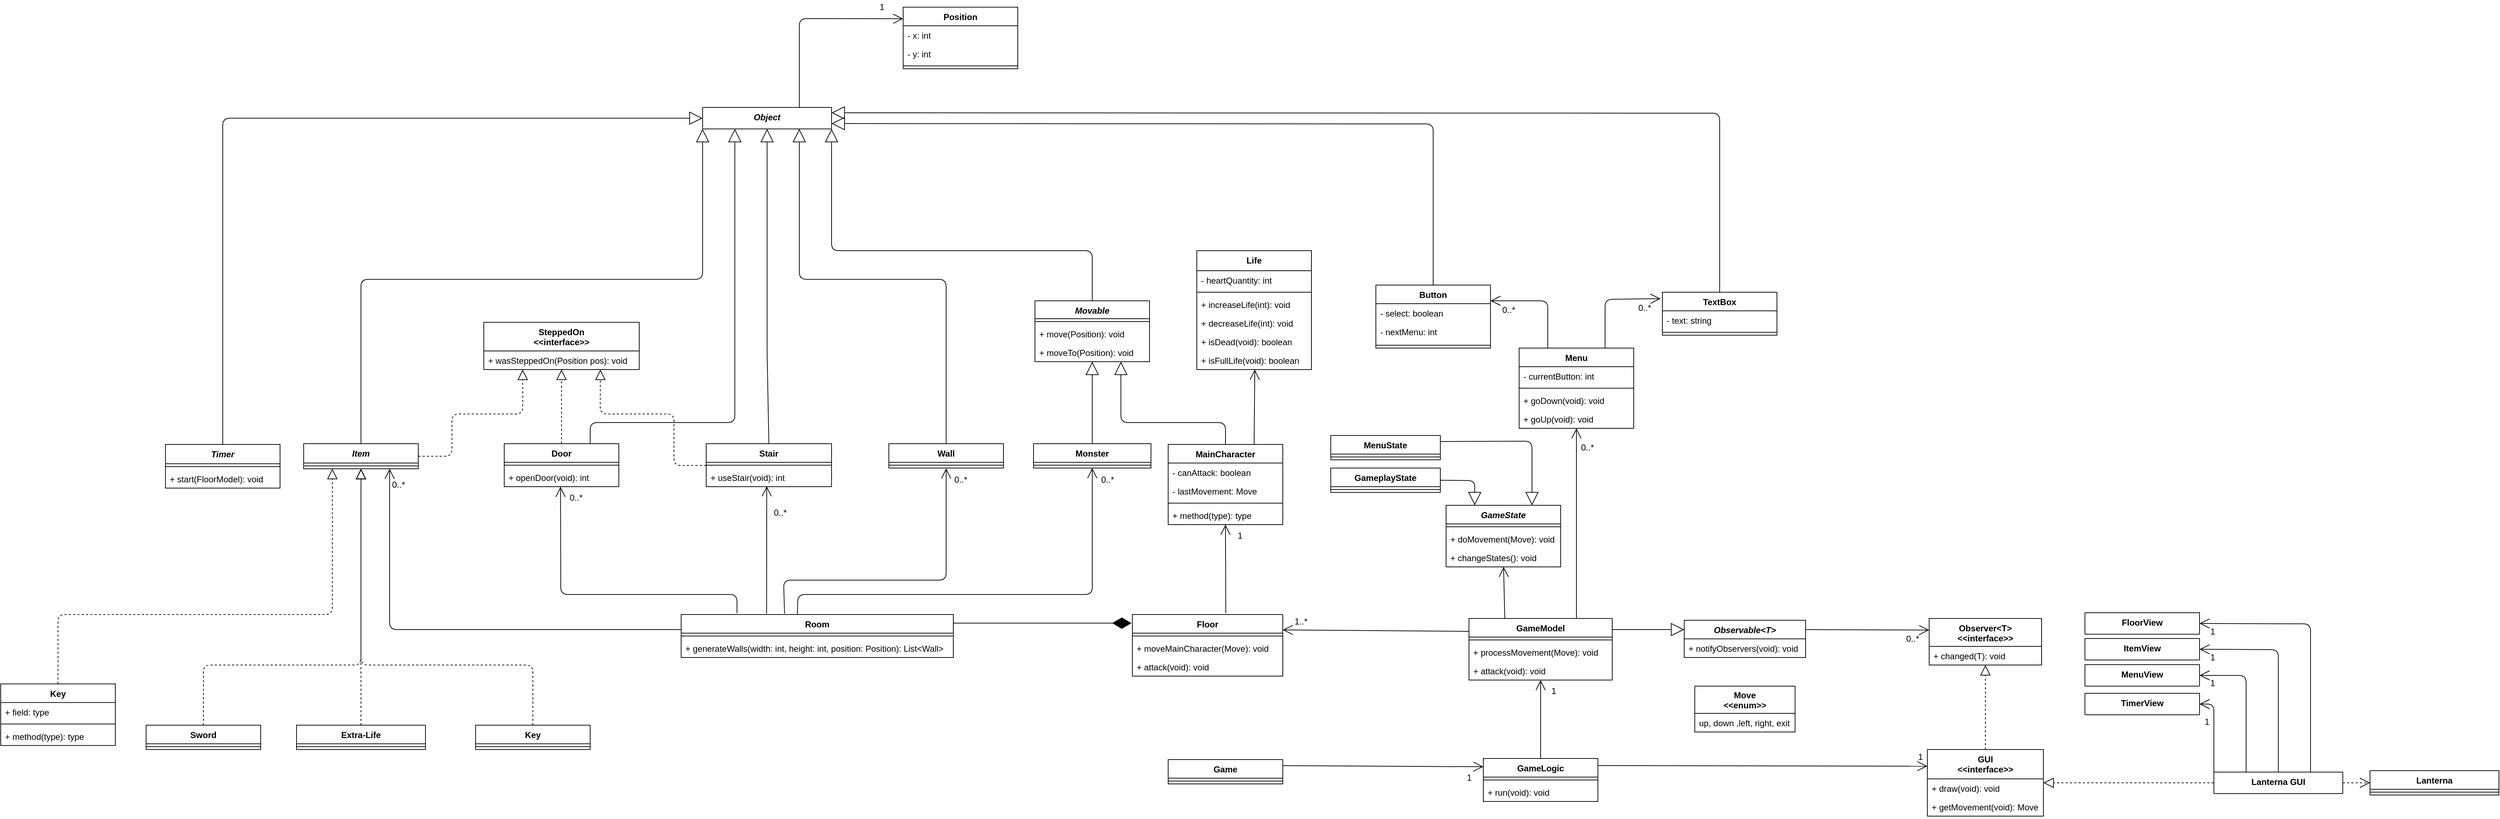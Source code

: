 <mxfile version="11.1.4" type="device"><diagram id="Qv5fJhlNyHThCn63AGKS" name="Page-1"><mxGraphModel dx="2564" dy="2751" grid="1" gridSize="10" guides="1" tooltips="1" connect="1" arrows="1" fold="1" page="1" pageScale="1" pageWidth="827" pageHeight="1169" math="0" shadow="0"><root><mxCell id="0"/><mxCell id="1" parent="0"/><mxCell id="BtzxrmAWBat_4gw1pNYt-29" value="" style="endArrow=block;endSize=16;endFill=0;html=1;entryX=1;entryY=1;entryDx=0;entryDy=0;exitX=0.5;exitY=0;exitDx=0;exitDy=0;" parent="1" source="BtzxrmAWBat_4gw1pNYt-17" target="BtzxrmAWBat_4gw1pNYt-1" edge="1"><mxGeometry y="60" width="160" relative="1" as="geometry"><mxPoint x="130" y="-1928" as="sourcePoint"/><mxPoint x="290" y="-1928" as="targetPoint"/><mxPoint as="offset"/><Array as="points"><mxPoint x="494" y="-1988"/><mxPoint x="130" y="-1988"/></Array></mxGeometry></mxCell><mxCell id="BtzxrmAWBat_4gw1pNYt-39" value="" style="endArrow=block;endSize=16;endFill=0;html=1;entryX=0.5;entryY=1;entryDx=0;entryDy=0;exitX=0.5;exitY=0;exitDx=0;exitDy=0;" parent="1" source="BtzxrmAWBat_4gw1pNYt-25" target="BtzxrmAWBat_4gw1pNYt-17" edge="1"><mxGeometry y="60" width="160" relative="1" as="geometry"><mxPoint x="890" y="-1828" as="sourcePoint"/><mxPoint x="770" y="-1914" as="targetPoint"/><mxPoint as="offset"/></mxGeometry></mxCell><mxCell id="BtzxrmAWBat_4gw1pNYt-44" value="" style="endArrow=block;endSize=16;endFill=0;html=1;exitX=0.5;exitY=0;exitDx=0;exitDy=0;entryX=0.75;entryY=1;entryDx=0;entryDy=0;" parent="1" source="BtzxrmAWBat_4gw1pNYt-40" target="BtzxrmAWBat_4gw1pNYt-17" edge="1"><mxGeometry y="60" width="160" relative="1" as="geometry"><mxPoint x="770" y="-1818" as="sourcePoint"/><mxPoint x="710" y="-1919" as="targetPoint"/><mxPoint as="offset"/><Array as="points"><mxPoint x="680" y="-1748"/><mxPoint x="534" y="-1748"/></Array></mxGeometry></mxCell><mxCell id="BtzxrmAWBat_4gw1pNYt-58" value="" style="endArrow=block;endSize=16;endFill=0;html=1;entryX=0.25;entryY=1;entryDx=0;entryDy=0;exitX=0.75;exitY=0;exitDx=0;exitDy=0;" parent="1" source="BtzxrmAWBat_4gw1pNYt-49" target="BtzxrmAWBat_4gw1pNYt-1" edge="1"><mxGeometry y="60" width="160" relative="1" as="geometry"><mxPoint x="-99.92" y="-1998" as="sourcePoint"/><mxPoint x="-10" y="-2094" as="targetPoint"/><mxPoint as="offset"/><Array as="points"><mxPoint x="-207" y="-1748"/><mxPoint x="-5" y="-1748"/></Array></mxGeometry></mxCell><mxCell id="BtzxrmAWBat_4gw1pNYt-69" value="" style="endArrow=block;dashed=1;endFill=0;endSize=12;html=1;exitX=0.5;exitY=0;exitDx=0;exitDy=0;entryX=0.5;entryY=1;entryDx=0;entryDy=0;" parent="1" source="BtzxrmAWBat_4gw1pNYt-70" target="BtzxrmAWBat_4gw1pNYt-54" edge="1"><mxGeometry width="160" relative="1" as="geometry"><mxPoint x="-627" y="-1453.5" as="sourcePoint"/><mxPoint x="-575" y="-1555.5" as="targetPoint"/><Array as="points"><mxPoint x="-747" y="-1409.5"/><mxPoint x="-527" y="-1409.5"/></Array></mxGeometry></mxCell><mxCell id="BtzxrmAWBat_4gw1pNYt-78" value="" style="endArrow=block;dashed=1;endFill=0;endSize=12;html=1;exitX=0.5;exitY=0;exitDx=0;exitDy=0;entryX=0.5;entryY=1;entryDx=0;entryDy=0;" parent="1" source="BtzxrmAWBat_4gw1pNYt-74" target="BtzxrmAWBat_4gw1pNYt-54" edge="1"><mxGeometry width="160" relative="1" as="geometry"><mxPoint x="-417" y="-1453.5" as="sourcePoint"/><mxPoint x="-527" y="-1680" as="targetPoint"/><Array as="points"><mxPoint x="-287" y="-1409.5"/><mxPoint x="-527" y="-1409.5"/></Array></mxGeometry></mxCell><mxCell id="BtzxrmAWBat_4gw1pNYt-83" value="" style="endArrow=block;dashed=1;endFill=0;endSize=12;html=1;entryX=0.5;entryY=1;entryDx=0;entryDy=0;exitX=0.5;exitY=0;exitDx=0;exitDy=0;" parent="1" source="BtzxrmAWBat_4gw1pNYt-79" target="BtzxrmAWBat_4gw1pNYt-54" edge="1"><mxGeometry width="160" relative="1" as="geometry"><mxPoint x="-530" y="-1329.5" as="sourcePoint"/><mxPoint x="-537" y="-1534.5" as="targetPoint"/></mxGeometry></mxCell><mxCell id="-HOVzy_g3Raz-rn3mTnw-9" value="" style="endArrow=open;endSize=12;dashed=1;html=1;exitX=1;exitY=0.5;exitDx=0;exitDy=0;" parent="1" source="-HOVzy_g3Raz-rn3mTnw-5" target="-HOVzy_g3Raz-rn3mTnw-1" edge="1"><mxGeometry x="-0.5" y="-40" width="160" relative="1" as="geometry"><mxPoint x="2252" y="-1223.09" as="sourcePoint"/><mxPoint x="2308" y="-1234" as="targetPoint"/><mxPoint as="offset"/></mxGeometry></mxCell><mxCell id="-HOVzy_g3Raz-rn3mTnw-19" value="" style="endArrow=diamondThin;endFill=1;endSize=24;html=1;entryX=-0.006;entryY=0.14;entryDx=0;entryDy=0;entryPerimeter=0;" parent="1" target="-HOVzy_g3Raz-rn3mTnw-10" edge="1"><mxGeometry width="160" relative="1" as="geometry"><mxPoint x="300" y="-1468" as="sourcePoint"/><mxPoint x="500" y="-1453" as="targetPoint"/></mxGeometry></mxCell><mxCell id="-HOVzy_g3Raz-rn3mTnw-61" value="" style="endArrow=open;endFill=1;endSize=12;html=1;exitX=0.621;exitY=-0.025;exitDx=0;exitDy=0;entryX=0.5;entryY=1;entryDx=0;entryDy=0;exitPerimeter=0;" parent="1" source="-HOVzy_g3Raz-rn3mTnw-10" target="BtzxrmAWBat_4gw1pNYt-40" edge="1"><mxGeometry width="160" relative="1" as="geometry"><mxPoint x="430" y="-1608" as="sourcePoint"/><mxPoint x="600" y="-1708" as="targetPoint"/></mxGeometry></mxCell><mxCell id="-HOVzy_g3Raz-rn3mTnw-62" value="" style="endArrow=open;endFill=1;endSize=12;html=1;exitX=0.427;exitY=0.025;exitDx=0;exitDy=0;entryX=0.5;entryY=1;entryDx=0;entryDy=0;exitPerimeter=0;" parent="1" source="-HOVzy_g3Raz-rn3mTnw-15" target="BtzxrmAWBat_4gw1pNYt-25" edge="1"><mxGeometry width="160" relative="1" as="geometry"><mxPoint x="254" y="-1528" as="sourcePoint"/><mxPoint x="492" y="-1680" as="targetPoint"/><Array as="points"><mxPoint x="83" y="-1508"/><mxPoint x="330" y="-1508"/><mxPoint x="494" y="-1508"/></Array></mxGeometry></mxCell><mxCell id="-HOVzy_g3Raz-rn3mTnw-63" value="0..*" style="text;html=1;align=center;verticalAlign=middle;resizable=0;points=[];autosize=1;" parent="1" vertex="1"><mxGeometry x="500" y="-1678.5" width="30" height="20" as="geometry"/></mxCell><mxCell id="-HOVzy_g3Raz-rn3mTnw-64" value="" style="endArrow=open;endFill=1;endSize=12;html=1;entryX=0.75;entryY=1;entryDx=0;entryDy=0;" parent="1" target="BtzxrmAWBat_4gw1pNYt-54" edge="1"><mxGeometry width="160" relative="1" as="geometry"><mxPoint x="-46" y="-1459" as="sourcePoint"/><mxPoint x="-495" y="-1640" as="targetPoint"/><Array as="points"><mxPoint x="-120" y="-1459"/><mxPoint x="-250" y="-1459"/><mxPoint x="-388" y="-1459"/><mxPoint x="-487" y="-1459"/></Array></mxGeometry></mxCell><mxCell id="-HOVzy_g3Raz-rn3mTnw-66" value="0..*" style="text;html=1;align=center;verticalAlign=middle;resizable=0;points=[];autosize=1;" parent="1" vertex="1"><mxGeometry x="-490" y="-1671.5" width="30" height="20" as="geometry"/></mxCell><mxCell id="-HOVzy_g3Raz-rn3mTnw-69" value="" style="endArrow=open;endFill=1;endSize=12;html=1;entryX=1;entryY=0.25;entryDx=0;entryDy=0;exitX=0.007;exitY=0.209;exitDx=0;exitDy=0;exitPerimeter=0;" parent="1" source="KQ9ZvTbvdiANyhkOMmQp-49" target="-HOVzy_g3Raz-rn3mTnw-10" edge="1"><mxGeometry width="160" relative="1" as="geometry"><mxPoint x="734" y="-1284" as="sourcePoint"/><mxPoint x="894" y="-1284" as="targetPoint"/></mxGeometry></mxCell><mxCell id="-HOVzy_g3Raz-rn3mTnw-70" value="1..*" style="text;html=1;align=center;verticalAlign=middle;resizable=0;points=[];autosize=1;" parent="1" vertex="1"><mxGeometry x="770" y="-1480" width="30" height="20" as="geometry"/></mxCell><mxCell id="-HOVzy_g3Raz-rn3mTnw-75" value="" style="endArrow=open;endFill=1;endSize=12;html=1;entryX=0;entryY=0.25;entryDx=0;entryDy=0;exitX=0.999;exitY=0.165;exitDx=0;exitDy=0;exitPerimeter=0;" parent="1" source="KQ9ZvTbvdiANyhkOMmQp-55" target="-HOVzy_g3Raz-rn3mTnw-71" edge="1"><mxGeometry width="160" relative="1" as="geometry"><mxPoint x="1490" y="-1258.5" as="sourcePoint"/><mxPoint x="1608.752" y="-1228.422" as="targetPoint"/></mxGeometry></mxCell><mxCell id="-HOVzy_g3Raz-rn3mTnw-76" value="1" style="text;html=1;align=center;verticalAlign=middle;resizable=0;points=[];autosize=1;" parent="1" vertex="1"><mxGeometry x="1640" y="-1291.5" width="20" height="20" as="geometry"/></mxCell><mxCell id="-HOVzy_g3Raz-rn3mTnw-77" value="" style="endArrow=block;dashed=1;endFill=0;endSize=12;html=1;exitX=0;exitY=0.5;exitDx=0;exitDy=0;" parent="1" source="-HOVzy_g3Raz-rn3mTnw-5" target="-HOVzy_g3Raz-rn3mTnw-71" edge="1"><mxGeometry width="160" relative="1" as="geometry"><mxPoint x="1964" y="-1299" as="sourcePoint"/><mxPoint x="1930" y="-1242" as="targetPoint"/></mxGeometry></mxCell><mxCell id="QxJhf970LklTc19d8pZJ-1" value="1" style="text;html=1;align=center;verticalAlign=middle;resizable=0;points=[];autosize=1;" parent="1" vertex="1"><mxGeometry x="690" y="-1600" width="20" height="20" as="geometry"/></mxCell><mxCell id="QxJhf970LklTc19d8pZJ-8" value="" style="endArrow=block;endSize=16;endFill=0;html=1;entryX=0.75;entryY=1;entryDx=0;entryDy=0;exitX=0.5;exitY=0;exitDx=0;exitDy=0;" parent="1" source="dQD2UzxbsZ20YHqTArjw-9" target="BtzxrmAWBat_4gw1pNYt-1" edge="1"><mxGeometry width="160" relative="1" as="geometry"><mxPoint x="170" y="-2078" as="sourcePoint"/><mxPoint x="160" y="-2068" as="targetPoint"/><Array as="points"><mxPoint x="290" y="-1948"/><mxPoint x="85" y="-1948"/></Array></mxGeometry></mxCell><mxCell id="QxJhf970LklTc19d8pZJ-13" value="" style="endArrow=open;endFill=1;endSize=12;html=1;entryX=0.491;entryY=1.005;entryDx=0;entryDy=0;entryPerimeter=0;" parent="1" target="BtzxrmAWBat_4gw1pNYt-52" edge="1"><mxGeometry width="160" relative="1" as="geometry"><mxPoint x="-2" y="-1482" as="sourcePoint"/><mxPoint x="-70" y="-1688" as="targetPoint"/><Array as="points"><mxPoint x="-2" y="-1508"/><mxPoint x="-248" y="-1508"/></Array></mxGeometry></mxCell><mxCell id="QxJhf970LklTc19d8pZJ-16" value="" style="endArrow=open;endFill=1;endSize=12;html=1;exitX=0.75;exitY=0;exitDx=0;exitDy=0;entryX=0.506;entryY=1;entryDx=0;entryDy=0;entryPerimeter=0;" parent="1" source="BtzxrmAWBat_4gw1pNYt-40" target="QxJhf970LklTc19d8pZJ-20" edge="1"><mxGeometry width="160" relative="1" as="geometry"><mxPoint x="930" y="-1918" as="sourcePoint"/><mxPoint x="1100" y="-1918" as="targetPoint"/></mxGeometry></mxCell><mxCell id="QxJhf970LklTc19d8pZJ-21" value="" style="endArrow=open;endFill=1;endSize=12;html=1;exitX=0.75;exitY=0;exitDx=0;exitDy=0;entryX=0;entryY=0.188;entryDx=0;entryDy=0;entryPerimeter=0;" parent="1" source="BtzxrmAWBat_4gw1pNYt-1" target="BtzxrmAWBat_4gw1pNYt-5" edge="1"><mxGeometry width="160" relative="1" as="geometry"><mxPoint x="270" y="-2273" as="sourcePoint"/><mxPoint x="390" y="-2272.59" as="targetPoint"/><Array as="points"><mxPoint x="85" y="-2312"/></Array></mxGeometry></mxCell><mxCell id="QxJhf970LklTc19d8pZJ-22" value="1" style="text;html=1;align=center;verticalAlign=middle;resizable=0;points=[];autosize=1;" parent="1" vertex="1"><mxGeometry x="190" y="-2338" width="20" height="20" as="geometry"/></mxCell><mxCell id="dQD2UzxbsZ20YHqTArjw-20" value="" style="endArrow=open;endFill=1;endSize=12;html=1;exitX=0.314;exitY=-0.021;exitDx=0;exitDy=0;entryX=0.483;entryY=0.976;entryDx=0;entryDy=0;entryPerimeter=0;exitPerimeter=0;" parent="1" source="-HOVzy_g3Raz-rn3mTnw-15" target="dQD2UzxbsZ20YHqTArjw-8" edge="1"><mxGeometry width="160" relative="1" as="geometry"><mxPoint x="242.5" y="-1478" as="sourcePoint"/><mxPoint x="38" y="-1630" as="targetPoint"/><Array as="points"/></mxGeometry></mxCell><mxCell id="dQD2UzxbsZ20YHqTArjw-21" value="0..*" style="text;html=1;align=center;verticalAlign=middle;resizable=0;points=[];autosize=1;" parent="1" vertex="1"><mxGeometry x="42.5" y="-1632.5" width="30" height="20" as="geometry"/></mxCell><mxCell id="dQD2UzxbsZ20YHqTArjw-22" value="" style="endArrow=open;endFill=1;endSize=12;html=1;exitX=0.38;exitY=-0.021;exitDx=0;exitDy=0;exitPerimeter=0;" parent="1" source="-HOVzy_g3Raz-rn3mTnw-15" edge="1"><mxGeometry width="160" relative="1" as="geometry"><mxPoint x="298" y="-1498" as="sourcePoint"/><mxPoint x="290" y="-1684" as="targetPoint"/><Array as="points"><mxPoint x="63" y="-1528"/><mxPoint x="290" y="-1528"/></Array></mxGeometry></mxCell><mxCell id="dQD2UzxbsZ20YHqTArjw-23" value="0..*" style="text;html=1;align=center;verticalAlign=middle;resizable=0;points=[];autosize=1;" parent="1" vertex="1"><mxGeometry x="295" y="-1678.5" width="30" height="20" as="geometry"/></mxCell><mxCell id="KQ9ZvTbvdiANyhkOMmQp-1" value="" style="endArrow=block;endSize=16;endFill=0;html=1;entryX=0.5;entryY=1;entryDx=0;entryDy=0;exitX=0.5;exitY=0;exitDx=0;exitDy=0;" parent="1" source="dQD2UzxbsZ20YHqTArjw-5" target="BtzxrmAWBat_4gw1pNYt-1" edge="1"><mxGeometry y="60" width="160" relative="1" as="geometry"><mxPoint x="-117.298" y="-1734" as="sourcePoint"/><mxPoint x="5" y="-2148" as="targetPoint"/><mxPoint as="offset"/><Array as="points"><mxPoint x="40" y="-1848"/></Array></mxGeometry></mxCell><mxCell id="KQ9ZvTbvdiANyhkOMmQp-2" value="" style="endArrow=block;dashed=1;endFill=0;endSize=12;html=1;entryX=0.25;entryY=1;entryDx=0;entryDy=0;" parent="1" source="BtzxrmAWBat_4gw1pNYt-54" target="dQD2UzxbsZ20YHqTArjw-13" edge="1"><mxGeometry width="160" relative="1" as="geometry"><mxPoint x="-590" y="-1667" as="sourcePoint"/><mxPoint x="-590" y="-1898.0" as="targetPoint"/><Array as="points"><mxPoint x="-400" y="-1701"/><mxPoint x="-400" y="-1760"/><mxPoint x="-301" y="-1760"/></Array></mxGeometry></mxCell><mxCell id="KQ9ZvTbvdiANyhkOMmQp-3" value="" style="endArrow=block;dashed=1;endFill=0;endSize=12;html=1;entryX=0.5;entryY=1;entryDx=0;entryDy=0;exitX=0.5;exitY=0;exitDx=0;exitDy=0;" parent="1" source="BtzxrmAWBat_4gw1pNYt-49" target="dQD2UzxbsZ20YHqTArjw-13" edge="1"><mxGeometry width="160" relative="1" as="geometry"><mxPoint x="-410" y="-1734" as="sourcePoint"/><mxPoint x="-295" y="-1908" as="targetPoint"/></mxGeometry></mxCell><mxCell id="KQ9ZvTbvdiANyhkOMmQp-4" value="" style="endArrow=block;dashed=1;endFill=0;endSize=12;html=1;entryX=0.75;entryY=1;entryDx=0;entryDy=0;" parent="1" source="dQD2UzxbsZ20YHqTArjw-5" target="dQD2UzxbsZ20YHqTArjw-13" edge="1"><mxGeometry width="160" relative="1" as="geometry"><mxPoint x="-170" y="-1734" as="sourcePoint"/><mxPoint x="-295" y="-1908" as="targetPoint"/><Array as="points"><mxPoint x="-90" y="-1688"/><mxPoint x="-90" y="-1760"/><mxPoint x="-193" y="-1760"/></Array></mxGeometry></mxCell><mxCell id="KQ9ZvTbvdiANyhkOMmQp-5" value="" style="endArrow=block;endSize=16;endFill=0;html=1;entryX=0;entryY=1;entryDx=0;entryDy=0;exitX=0.5;exitY=0;exitDx=0;exitDy=0;" parent="1" source="BtzxrmAWBat_4gw1pNYt-54" target="BtzxrmAWBat_4gw1pNYt-1" edge="1"><mxGeometry y="60" width="160" relative="1" as="geometry"><mxPoint x="-121.759" y="-1734" as="sourcePoint"/><mxPoint x="-42.34" y="-2148.39" as="targetPoint"/><mxPoint as="offset"/><Array as="points"><mxPoint x="-527" y="-1948"/><mxPoint x="-50" y="-1948"/></Array></mxGeometry></mxCell><mxCell id="KQ9ZvTbvdiANyhkOMmQp-29" value="" style="endArrow=block;dashed=1;endFill=0;endSize=12;html=1;exitX=0.5;exitY=0;exitDx=0;exitDy=0;" parent="1" source="-HOVzy_g3Raz-rn3mTnw-71" target="KQ9ZvTbvdiANyhkOMmQp-35" edge="1"><mxGeometry width="160" relative="1" as="geometry"><mxPoint x="1640" y="-1404.5" as="sourcePoint"/><mxPoint x="1970" y="-1380" as="targetPoint"/><Array as="points"/></mxGeometry></mxCell><mxCell id="KQ9ZvTbvdiANyhkOMmQp-33" value="0..*" style="text;html=1;align=center;verticalAlign=middle;resizable=0;points=[];autosize=1;" parent="1" vertex="1"><mxGeometry x="-242" y="-1653.5" width="30" height="20" as="geometry"/></mxCell><mxCell id="BtzxrmAWBat_4gw1pNYt-5" value="Position" style="swimlane;fontStyle=1;align=center;verticalAlign=top;childLayout=stackLayout;horizontal=1;startSize=26;horizontalStack=0;resizeParent=1;resizeParentMax=0;resizeLast=0;collapsible=1;marginBottom=0;" parent="1" vertex="1"><mxGeometry x="230" y="-2328" width="160" height="86" as="geometry"/></mxCell><mxCell id="BtzxrmAWBat_4gw1pNYt-6" value="- x: int" style="text;strokeColor=none;fillColor=none;align=left;verticalAlign=top;spacingLeft=4;spacingRight=4;overflow=hidden;rotatable=0;points=[[0,0.5],[1,0.5]];portConstraint=eastwest;" parent="BtzxrmAWBat_4gw1pNYt-5" vertex="1"><mxGeometry y="26" width="160" height="26" as="geometry"/></mxCell><mxCell id="BtzxrmAWBat_4gw1pNYt-9" value="- y: int" style="text;strokeColor=none;fillColor=none;align=left;verticalAlign=top;spacingLeft=4;spacingRight=4;overflow=hidden;rotatable=0;points=[[0,0.5],[1,0.5]];portConstraint=eastwest;" parent="BtzxrmAWBat_4gw1pNYt-5" vertex="1"><mxGeometry y="52" width="160" height="26" as="geometry"/></mxCell><mxCell id="BtzxrmAWBat_4gw1pNYt-7" value="" style="line;strokeWidth=1;fillColor=none;align=left;verticalAlign=middle;spacingTop=-1;spacingLeft=3;spacingRight=3;rotatable=0;labelPosition=right;points=[];portConstraint=eastwest;" parent="BtzxrmAWBat_4gw1pNYt-5" vertex="1"><mxGeometry y="78" width="160" height="8" as="geometry"/></mxCell><mxCell id="BtzxrmAWBat_4gw1pNYt-1" value="Object" style="swimlane;fontStyle=3;align=center;verticalAlign=top;childLayout=stackLayout;horizontal=1;startSize=30;horizontalStack=0;resizeParent=1;resizeParentMax=0;resizeLast=0;collapsible=1;marginBottom=0;" parent="1" vertex="1"><mxGeometry x="-50" y="-2188" width="180" height="30" as="geometry"/></mxCell><mxCell id="BtzxrmAWBat_4gw1pNYt-17" value="Movable&#10;" style="swimlane;fontStyle=3;align=center;verticalAlign=top;childLayout=stackLayout;horizontal=1;startSize=25;horizontalStack=0;resizeParent=1;resizeParentMax=0;resizeLast=0;collapsible=1;marginBottom=0;" parent="1" vertex="1"><mxGeometry x="414" y="-1918" width="160" height="85" as="geometry"/></mxCell><mxCell id="ct3tuwri23f7Ci6YK6_Z-9" value="" style="line;strokeWidth=1;fillColor=none;align=left;verticalAlign=middle;spacingTop=-1;spacingLeft=3;spacingRight=3;rotatable=0;labelPosition=right;points=[];portConstraint=eastwest;" parent="BtzxrmAWBat_4gw1pNYt-17" vertex="1"><mxGeometry y="25" width="160" height="8" as="geometry"/></mxCell><mxCell id="BtzxrmAWBat_4gw1pNYt-20" value="+ move(Position): void" style="text;strokeColor=none;fillColor=none;align=left;verticalAlign=top;spacingLeft=4;spacingRight=4;overflow=hidden;rotatable=0;points=[[0,0.5],[1,0.5]];portConstraint=eastwest;" parent="BtzxrmAWBat_4gw1pNYt-17" vertex="1"><mxGeometry y="33" width="160" height="26" as="geometry"/></mxCell><mxCell id="ct3tuwri23f7Ci6YK6_Z-10" value="+ moveTo(Position): void" style="text;strokeColor=none;fillColor=none;align=left;verticalAlign=top;spacingLeft=4;spacingRight=4;overflow=hidden;rotatable=0;points=[[0,0.5],[1,0.5]];portConstraint=eastwest;" parent="BtzxrmAWBat_4gw1pNYt-17" vertex="1"><mxGeometry y="59" width="160" height="26" as="geometry"/></mxCell><mxCell id="BtzxrmAWBat_4gw1pNYt-74" value="Key" style="swimlane;fontStyle=1;align=center;verticalAlign=top;childLayout=stackLayout;horizontal=1;startSize=26;horizontalStack=0;resizeParent=1;resizeParentMax=0;resizeLast=0;collapsible=1;marginBottom=0;" parent="1" vertex="1"><mxGeometry x="-367" y="-1325.5" width="160" height="34" as="geometry"/></mxCell><mxCell id="BtzxrmAWBat_4gw1pNYt-76" value="" style="line;strokeWidth=1;fillColor=none;align=left;verticalAlign=middle;spacingTop=-1;spacingLeft=3;spacingRight=3;rotatable=0;labelPosition=right;points=[];portConstraint=eastwest;" parent="BtzxrmAWBat_4gw1pNYt-74" vertex="1"><mxGeometry y="26" width="160" height="8" as="geometry"/></mxCell><mxCell id="BtzxrmAWBat_4gw1pNYt-79" value="Extra-Life" style="swimlane;fontStyle=1;align=center;verticalAlign=top;childLayout=stackLayout;horizontal=1;startSize=26;horizontalStack=0;resizeParent=1;resizeParentMax=0;resizeLast=0;collapsible=1;marginBottom=0;" parent="1" vertex="1"><mxGeometry x="-617" y="-1325.5" width="180" height="34" as="geometry"/></mxCell><mxCell id="BtzxrmAWBat_4gw1pNYt-81" value="" style="line;strokeWidth=1;fillColor=none;align=left;verticalAlign=middle;spacingTop=-1;spacingLeft=3;spacingRight=3;rotatable=0;labelPosition=right;points=[];portConstraint=eastwest;" parent="BtzxrmAWBat_4gw1pNYt-79" vertex="1"><mxGeometry y="26" width="180" height="8" as="geometry"/></mxCell><mxCell id="BtzxrmAWBat_4gw1pNYt-70" value="Sword" style="swimlane;fontStyle=1;align=center;verticalAlign=top;childLayout=stackLayout;horizontal=1;startSize=26;horizontalStack=0;resizeParent=1;resizeParentMax=0;resizeLast=0;collapsible=1;marginBottom=0;" parent="1" vertex="1"><mxGeometry x="-827" y="-1325.5" width="160" height="34" as="geometry"/></mxCell><mxCell id="BtzxrmAWBat_4gw1pNYt-72" value="" style="line;strokeWidth=1;fillColor=none;align=left;verticalAlign=middle;spacingTop=-1;spacingLeft=3;spacingRight=3;rotatable=0;labelPosition=right;points=[];portConstraint=eastwest;" parent="BtzxrmAWBat_4gw1pNYt-70" vertex="1"><mxGeometry y="26" width="160" height="8" as="geometry"/></mxCell><mxCell id="BtzxrmAWBat_4gw1pNYt-54" value="Item&#10;" style="swimlane;fontStyle=3;align=center;verticalAlign=top;childLayout=stackLayout;horizontal=1;startSize=27;horizontalStack=0;resizeParent=1;resizeParentMax=0;resizeLast=0;collapsible=1;marginBottom=0;" parent="1" vertex="1"><mxGeometry x="-607" y="-1718.5" width="160" height="35" as="geometry"/></mxCell><mxCell id="BtzxrmAWBat_4gw1pNYt-56" value="" style="line;strokeWidth=1;fillColor=none;align=left;verticalAlign=middle;spacingTop=-1;spacingLeft=3;spacingRight=3;rotatable=0;labelPosition=right;points=[];portConstraint=eastwest;" parent="BtzxrmAWBat_4gw1pNYt-54" vertex="1"><mxGeometry y="27" width="160" height="8" as="geometry"/></mxCell><mxCell id="-HOVzy_g3Raz-rn3mTnw-15" value="Room" style="swimlane;fontStyle=1;align=center;verticalAlign=top;childLayout=stackLayout;horizontal=1;startSize=26;horizontalStack=0;resizeParent=1;resizeParentMax=0;resizeLast=0;collapsible=1;marginBottom=0;" parent="1" vertex="1"><mxGeometry x="-80" y="-1480" width="380" height="60" as="geometry"/></mxCell><mxCell id="-HOVzy_g3Raz-rn3mTnw-17" value="" style="line;strokeWidth=1;fillColor=none;align=left;verticalAlign=middle;spacingTop=-1;spacingLeft=3;spacingRight=3;rotatable=0;labelPosition=right;points=[];portConstraint=eastwest;" parent="-HOVzy_g3Raz-rn3mTnw-15" vertex="1"><mxGeometry y="26" width="380" height="8" as="geometry"/></mxCell><mxCell id="-HOVzy_g3Raz-rn3mTnw-18" value="+ generateWalls(width: int, height: int, position: Position): List&lt;Wall&gt;" style="text;strokeColor=none;fillColor=none;align=left;verticalAlign=top;spacingLeft=4;spacingRight=4;overflow=hidden;rotatable=0;points=[[0,0.5],[1,0.5]];portConstraint=eastwest;" parent="-HOVzy_g3Raz-rn3mTnw-15" vertex="1"><mxGeometry y="34" width="380" height="26" as="geometry"/></mxCell><mxCell id="-HOVzy_g3Raz-rn3mTnw-10" value="Floor" style="swimlane;fontStyle=1;align=center;verticalAlign=top;childLayout=stackLayout;horizontal=1;startSize=26;horizontalStack=0;resizeParent=1;resizeParentMax=0;resizeLast=0;collapsible=1;marginBottom=0;" parent="1" vertex="1"><mxGeometry x="550" y="-1480" width="210" height="86" as="geometry"/></mxCell><mxCell id="-HOVzy_g3Raz-rn3mTnw-12" value="" style="line;strokeWidth=1;fillColor=none;align=left;verticalAlign=middle;spacingTop=-1;spacingLeft=3;spacingRight=3;rotatable=0;labelPosition=right;points=[];portConstraint=eastwest;" parent="-HOVzy_g3Raz-rn3mTnw-10" vertex="1"><mxGeometry y="26" width="210" height="8" as="geometry"/></mxCell><mxCell id="-HOVzy_g3Raz-rn3mTnw-13" value="+ moveMainCharacter(Move): void" style="text;strokeColor=none;fillColor=none;align=left;verticalAlign=top;spacingLeft=4;spacingRight=4;overflow=hidden;rotatable=0;points=[[0,0.5],[1,0.5]];portConstraint=eastwest;" parent="-HOVzy_g3Raz-rn3mTnw-10" vertex="1"><mxGeometry y="34" width="210" height="26" as="geometry"/></mxCell><mxCell id="ct3tuwri23f7Ci6YK6_Z-12" value="+ attack(void): void" style="text;strokeColor=none;fillColor=none;align=left;verticalAlign=top;spacingLeft=4;spacingRight=4;overflow=hidden;rotatable=0;points=[[0,0.5],[1,0.5]];portConstraint=eastwest;" parent="-HOVzy_g3Raz-rn3mTnw-10" vertex="1"><mxGeometry y="60" width="210" height="26" as="geometry"/></mxCell><mxCell id="BtzxrmAWBat_4gw1pNYt-49" value="Door" style="swimlane;fontStyle=1;align=center;verticalAlign=top;childLayout=stackLayout;horizontal=1;startSize=26;horizontalStack=0;resizeParent=1;resizeParentMax=0;resizeLast=0;collapsible=1;marginBottom=0;" parent="1" vertex="1"><mxGeometry x="-327" y="-1718.5" width="160" height="60" as="geometry"/></mxCell><mxCell id="BtzxrmAWBat_4gw1pNYt-51" value="" style="line;strokeWidth=1;fillColor=none;align=left;verticalAlign=middle;spacingTop=-1;spacingLeft=3;spacingRight=3;rotatable=0;labelPosition=right;points=[];portConstraint=eastwest;" parent="BtzxrmAWBat_4gw1pNYt-49" vertex="1"><mxGeometry y="26" width="160" height="8" as="geometry"/></mxCell><mxCell id="BtzxrmAWBat_4gw1pNYt-52" value="+ openDoor(void): int" style="text;strokeColor=none;fillColor=none;align=left;verticalAlign=top;spacingLeft=4;spacingRight=4;overflow=hidden;rotatable=0;points=[[0,0.5],[1,0.5]];portConstraint=eastwest;" parent="BtzxrmAWBat_4gw1pNYt-49" vertex="1"><mxGeometry y="34" width="160" height="26" as="geometry"/></mxCell><mxCell id="dQD2UzxbsZ20YHqTArjw-5" value="Stair" style="swimlane;fontStyle=1;align=center;verticalAlign=top;childLayout=stackLayout;horizontal=1;startSize=26;horizontalStack=0;resizeParent=1;resizeParentMax=0;resizeLast=0;collapsible=1;marginBottom=0;" parent="1" vertex="1"><mxGeometry x="-45" y="-1718.5" width="175" height="60" as="geometry"/></mxCell><mxCell id="CVArnTtETVHESIg3YYdq-1" value="" style="line;strokeWidth=1;fillColor=none;align=left;verticalAlign=middle;spacingTop=-1;spacingLeft=3;spacingRight=3;rotatable=0;labelPosition=right;points=[];portConstraint=eastwest;" parent="dQD2UzxbsZ20YHqTArjw-5" vertex="1"><mxGeometry y="26" width="175" height="8" as="geometry"/></mxCell><mxCell id="dQD2UzxbsZ20YHqTArjw-8" value="+ useStair(void): int" style="text;strokeColor=none;fillColor=none;align=left;verticalAlign=top;spacingLeft=4;spacingRight=4;overflow=hidden;rotatable=0;points=[[0,0.5],[1,0.5]];portConstraint=eastwest;" parent="dQD2UzxbsZ20YHqTArjw-5" vertex="1"><mxGeometry y="34" width="175" height="26" as="geometry"/></mxCell><mxCell id="BtzxrmAWBat_4gw1pNYt-40" value="MainCharacter" style="swimlane;fontStyle=1;align=center;verticalAlign=top;childLayout=stackLayout;horizontal=1;startSize=26;horizontalStack=0;resizeParent=1;resizeParentMax=0;resizeLast=0;collapsible=1;marginBottom=0;" parent="1" vertex="1"><mxGeometry x="600" y="-1717.5" width="160" height="112" as="geometry"/></mxCell><mxCell id="BtzxrmAWBat_4gw1pNYt-41" value="- canAttack: boolean" style="text;strokeColor=none;fillColor=none;align=left;verticalAlign=top;spacingLeft=4;spacingRight=4;overflow=hidden;rotatable=0;points=[[0,0.5],[1,0.5]];portConstraint=eastwest;" parent="BtzxrmAWBat_4gw1pNYt-40" vertex="1"><mxGeometry y="26" width="160" height="26" as="geometry"/></mxCell><mxCell id="ct3tuwri23f7Ci6YK6_Z-3" value="- lastMovement: Move" style="text;strokeColor=none;fillColor=none;align=left;verticalAlign=top;spacingLeft=4;spacingRight=4;overflow=hidden;rotatable=0;points=[[0,0.5],[1,0.5]];portConstraint=eastwest;" parent="BtzxrmAWBat_4gw1pNYt-40" vertex="1"><mxGeometry y="52" width="160" height="26" as="geometry"/></mxCell><mxCell id="CVArnTtETVHESIg3YYdq-4" value="" style="line;strokeWidth=1;fillColor=none;align=left;verticalAlign=middle;spacingTop=-1;spacingLeft=3;spacingRight=3;rotatable=0;labelPosition=right;points=[];portConstraint=eastwest;" parent="BtzxrmAWBat_4gw1pNYt-40" vertex="1"><mxGeometry y="78" width="160" height="8" as="geometry"/></mxCell><mxCell id="BtzxrmAWBat_4gw1pNYt-43" value="+ method(type): type" style="text;strokeColor=none;fillColor=none;align=left;verticalAlign=top;spacingLeft=4;spacingRight=4;overflow=hidden;rotatable=0;points=[[0,0.5],[1,0.5]];portConstraint=eastwest;" parent="BtzxrmAWBat_4gw1pNYt-40" vertex="1"><mxGeometry y="86" width="160" height="26" as="geometry"/></mxCell><mxCell id="BtzxrmAWBat_4gw1pNYt-30" value="Life&#10;" style="swimlane;fontStyle=1;align=center;verticalAlign=top;childLayout=stackLayout;horizontal=1;startSize=28;horizontalStack=0;resizeParent=1;resizeParentMax=0;resizeLast=0;collapsible=1;marginBottom=0;" parent="1" vertex="1"><mxGeometry x="640" y="-1988" width="160" height="166" as="geometry"/></mxCell><mxCell id="BtzxrmAWBat_4gw1pNYt-34" value="- heartQuantity: int" style="text;strokeColor=none;fillColor=none;align=left;verticalAlign=top;spacingLeft=4;spacingRight=4;overflow=hidden;rotatable=0;points=[[0,0.5],[1,0.5]];portConstraint=eastwest;" parent="BtzxrmAWBat_4gw1pNYt-30" vertex="1"><mxGeometry y="28" width="160" height="26" as="geometry"/></mxCell><mxCell id="BtzxrmAWBat_4gw1pNYt-32" value="" style="line;strokeWidth=1;fillColor=none;align=left;verticalAlign=middle;spacingTop=-1;spacingLeft=3;spacingRight=3;rotatable=0;labelPosition=right;points=[];portConstraint=eastwest;" parent="BtzxrmAWBat_4gw1pNYt-30" vertex="1"><mxGeometry y="54" width="160" height="8" as="geometry"/></mxCell><mxCell id="BtzxrmAWBat_4gw1pNYt-33" value="+ increaseLife(int): void" style="text;strokeColor=none;fillColor=none;align=left;verticalAlign=top;spacingLeft=4;spacingRight=4;overflow=hidden;rotatable=0;points=[[0,0.5],[1,0.5]];portConstraint=eastwest;" parent="BtzxrmAWBat_4gw1pNYt-30" vertex="1"><mxGeometry y="62" width="160" height="26" as="geometry"/></mxCell><mxCell id="QxJhf970LklTc19d8pZJ-18" value="+ decreaseLife(int): void" style="text;strokeColor=none;fillColor=none;align=left;verticalAlign=top;spacingLeft=4;spacingRight=4;overflow=hidden;rotatable=0;points=[[0,0.5],[1,0.5]];portConstraint=eastwest;" parent="BtzxrmAWBat_4gw1pNYt-30" vertex="1"><mxGeometry y="88" width="160" height="26" as="geometry"/></mxCell><mxCell id="QxJhf970LklTc19d8pZJ-19" value="+ isDead(void): boolean" style="text;strokeColor=none;fillColor=none;align=left;verticalAlign=top;spacingLeft=4;spacingRight=4;overflow=hidden;rotatable=0;points=[[0,0.5],[1,0.5]];portConstraint=eastwest;" parent="BtzxrmAWBat_4gw1pNYt-30" vertex="1"><mxGeometry y="114" width="160" height="26" as="geometry"/></mxCell><mxCell id="QxJhf970LklTc19d8pZJ-20" value="+ isFullLife(void): boolean" style="text;strokeColor=none;fillColor=none;align=left;verticalAlign=top;spacingLeft=4;spacingRight=4;overflow=hidden;rotatable=0;points=[[0,0.5],[1,0.5]];portConstraint=eastwest;" parent="BtzxrmAWBat_4gw1pNYt-30" vertex="1"><mxGeometry y="140" width="160" height="26" as="geometry"/></mxCell><mxCell id="dQD2UzxbsZ20YHqTArjw-13" value="SteppedOn&#10;&lt;&lt;interface&gt;&gt;&#10;" style="swimlane;fontStyle=1;align=center;verticalAlign=top;childLayout=stackLayout;horizontal=1;startSize=40;horizontalStack=0;resizeParent=1;resizeParentMax=0;resizeLast=0;collapsible=1;marginBottom=0;" parent="1" vertex="1"><mxGeometry x="-355.5" y="-1888" width="217" height="66" as="geometry"/></mxCell><mxCell id="KQ9ZvTbvdiANyhkOMmQp-54" value="+ wasSteppedOn(Position pos): void" style="text;strokeColor=none;fillColor=none;align=left;verticalAlign=top;spacingLeft=4;spacingRight=4;overflow=hidden;rotatable=0;points=[[0,0.5],[1,0.5]];portConstraint=eastwest;" parent="dQD2UzxbsZ20YHqTArjw-13" vertex="1"><mxGeometry y="40" width="217" height="26" as="geometry"/></mxCell><mxCell id="dQD2UzxbsZ20YHqTArjw-9" value="Wall" style="swimlane;fontStyle=1;align=center;verticalAlign=top;childLayout=stackLayout;horizontal=1;startSize=26;horizontalStack=0;resizeParent=1;resizeParentMax=0;resizeLast=0;collapsible=1;marginBottom=0;" parent="1" vertex="1"><mxGeometry x="210" y="-1718.5" width="160" height="34" as="geometry"/></mxCell><mxCell id="CVArnTtETVHESIg3YYdq-2" value="" style="line;strokeWidth=1;fillColor=none;align=left;verticalAlign=middle;spacingTop=-1;spacingLeft=3;spacingRight=3;rotatable=0;labelPosition=right;points=[];portConstraint=eastwest;" parent="dQD2UzxbsZ20YHqTArjw-9" vertex="1"><mxGeometry y="26" width="160" height="8" as="geometry"/></mxCell><mxCell id="BtzxrmAWBat_4gw1pNYt-25" value="Monster" style="swimlane;fontStyle=1;align=center;verticalAlign=top;childLayout=stackLayout;horizontal=1;startSize=26;horizontalStack=0;resizeParent=1;resizeParentMax=0;resizeLast=0;collapsible=1;marginBottom=0;" parent="1" vertex="1"><mxGeometry x="412" y="-1718.5" width="164" height="34" as="geometry"/></mxCell><mxCell id="CVArnTtETVHESIg3YYdq-3" value="" style="line;strokeWidth=1;fillColor=none;align=left;verticalAlign=middle;spacingTop=-1;spacingLeft=3;spacingRight=3;rotatable=0;labelPosition=right;points=[];portConstraint=eastwest;" parent="BtzxrmAWBat_4gw1pNYt-25" vertex="1"><mxGeometry y="26" width="164" height="8" as="geometry"/></mxCell><mxCell id="KQ9ZvTbvdiANyhkOMmQp-60" value="" style="endArrow=open;endFill=1;endSize=12;html=1;entryX=0.5;entryY=1;entryDx=0;entryDy=0;exitX=0.5;exitY=0;exitDx=0;exitDy=0;" parent="1" source="KQ9ZvTbvdiANyhkOMmQp-55" target="KQ9ZvTbvdiANyhkOMmQp-49" edge="1"><mxGeometry width="160" relative="1" as="geometry"><mxPoint x="1000" y="-1324" as="sourcePoint"/><mxPoint x="910" y="-1324" as="targetPoint"/></mxGeometry></mxCell><mxCell id="KQ9ZvTbvdiANyhkOMmQp-61" value="1" style="text;html=1;align=center;verticalAlign=middle;resizable=0;points=[];autosize=1;" parent="1" vertex="1"><mxGeometry x="1128" y="-1383.17" width="20" height="20" as="geometry"/></mxCell><mxCell id="KQ9ZvTbvdiANyhkOMmQp-62" value="" style="endArrow=open;endFill=1;endSize=12;html=1;entryX=0;entryY=0.192;entryDx=0;entryDy=0;exitX=1;exitY=0.25;exitDx=0;exitDy=0;entryPerimeter=0;" parent="1" source="-HOVzy_g3Raz-rn3mTnw-23" target="KQ9ZvTbvdiANyhkOMmQp-55" edge="1"><mxGeometry width="160" relative="1" as="geometry"><mxPoint x="940" y="-1281.5" as="sourcePoint"/><mxPoint x="940" y="-1384" as="targetPoint"/></mxGeometry></mxCell><mxCell id="KQ9ZvTbvdiANyhkOMmQp-63" value="1" style="text;html=1;align=center;verticalAlign=middle;resizable=0;points=[];autosize=1;" parent="1" vertex="1"><mxGeometry x="1010" y="-1262" width="20" height="20" as="geometry"/></mxCell><mxCell id="KQ9ZvTbvdiANyhkOMmQp-71" value="" style="endArrow=block;endSize=16;endFill=0;html=1;entryX=0;entryY=0.25;entryDx=0;entryDy=0;" parent="1" target="KQ9ZvTbvdiANyhkOMmQp-64" edge="1"><mxGeometry y="60" width="160" relative="1" as="geometry"><mxPoint x="1219" y="-1459" as="sourcePoint"/><mxPoint x="1180" y="-1822.5" as="targetPoint"/><mxPoint as="offset"/><Array as="points"/></mxGeometry></mxCell><mxCell id="KQ9ZvTbvdiANyhkOMmQp-72" value="" style="endArrow=open;endFill=1;endSize=12;html=1;exitX=1;exitY=0.25;exitDx=0;exitDy=0;entryX=0;entryY=0.25;entryDx=0;entryDy=0;" parent="1" source="KQ9ZvTbvdiANyhkOMmQp-64" target="KQ9ZvTbvdiANyhkOMmQp-35" edge="1"><mxGeometry width="160" relative="1" as="geometry"><mxPoint x="1360" y="-1628.29" as="sourcePoint"/><mxPoint x="1270" y="-1628.29" as="targetPoint"/></mxGeometry></mxCell><mxCell id="KQ9ZvTbvdiANyhkOMmQp-73" value="0..*" style="text;html=1;align=center;verticalAlign=middle;resizable=0;points=[];autosize=1;" parent="1" vertex="1"><mxGeometry x="1624" y="-1456" width="30" height="20" as="geometry"/></mxCell><mxCell id="-HOVzy_g3Raz-rn3mTnw-23" value="Game" style="swimlane;fontStyle=1;align=center;verticalAlign=top;childLayout=stackLayout;horizontal=1;startSize=26;horizontalStack=0;resizeParent=1;resizeParentMax=0;resizeLast=0;collapsible=1;marginBottom=0;" parent="1" vertex="1"><mxGeometry x="600" y="-1277.5" width="160" height="34" as="geometry"/></mxCell><mxCell id="-HOVzy_g3Raz-rn3mTnw-25" value="" style="line;strokeWidth=1;fillColor=none;align=left;verticalAlign=middle;spacingTop=-1;spacingLeft=3;spacingRight=3;rotatable=0;labelPosition=right;points=[];portConstraint=eastwest;" parent="-HOVzy_g3Raz-rn3mTnw-23" vertex="1"><mxGeometry y="26" width="160" height="8" as="geometry"/></mxCell><mxCell id="4rpYLEmGhE4Hts_CL6e9-9" value="" style="endArrow=open;endFill=1;endSize=12;html=1;exitX=0.75;exitY=0;exitDx=0;exitDy=0;" parent="1" source="KQ9ZvTbvdiANyhkOMmQp-49" target="4rpYLEmGhE4Hts_CL6e9-1" edge="1"><mxGeometry width="160" relative="1" as="geometry"><mxPoint x="970" y="-1418.5" as="sourcePoint"/><mxPoint x="540" y="-1398.5" as="targetPoint"/><Array as="points"><mxPoint x="1170" y="-1590"/></Array></mxGeometry></mxCell><mxCell id="4rpYLEmGhE4Hts_CL6e9-10" value="0..*" style="text;html=1;align=center;verticalAlign=middle;resizable=0;points=[];autosize=1;" parent="1" vertex="1"><mxGeometry x="1170" y="-1723" width="30" height="20" as="geometry"/></mxCell><mxCell id="4rpYLEmGhE4Hts_CL6e9-11" value="" style="endArrow=open;endFill=1;endSize=12;html=1;exitX=0.25;exitY=0;exitDx=0;exitDy=0;entryX=1;entryY=0.25;entryDx=0;entryDy=0;" parent="1" source="4rpYLEmGhE4Hts_CL6e9-1" target="4rpYLEmGhE4Hts_CL6e9-5" edge="1"><mxGeometry width="160" relative="1" as="geometry"><mxPoint x="530" y="-1228.5" as="sourcePoint"/><mxPoint x="1370" y="-1978.5" as="targetPoint"/><Array as="points"><mxPoint x="1130" y="-1918"/></Array></mxGeometry></mxCell><mxCell id="4rpYLEmGhE4Hts_CL6e9-12" value="0..*" style="text;html=1;align=center;verticalAlign=middle;resizable=0;points=[];autosize=1;" parent="1" vertex="1"><mxGeometry x="1250" y="-1918" width="30" height="20" as="geometry"/></mxCell><mxCell id="IzG27K6KhV--CE4rx9xH-5" value="Key" style="swimlane;fontStyle=1;align=center;verticalAlign=top;childLayout=stackLayout;horizontal=1;startSize=26;horizontalStack=0;resizeParent=1;resizeParentMax=0;resizeLast=0;collapsible=1;marginBottom=0;" parent="1" vertex="1"><mxGeometry x="-1030" y="-1383.167" width="160" height="86" as="geometry"/></mxCell><mxCell id="IzG27K6KhV--CE4rx9xH-6" value="+ field: type" style="text;strokeColor=none;fillColor=none;align=left;verticalAlign=top;spacingLeft=4;spacingRight=4;overflow=hidden;rotatable=0;points=[[0,0.5],[1,0.5]];portConstraint=eastwest;" parent="IzG27K6KhV--CE4rx9xH-5" vertex="1"><mxGeometry y="26" width="160" height="26" as="geometry"/></mxCell><mxCell id="IzG27K6KhV--CE4rx9xH-7" value="" style="line;strokeWidth=1;fillColor=none;align=left;verticalAlign=middle;spacingTop=-1;spacingLeft=3;spacingRight=3;rotatable=0;labelPosition=right;points=[];portConstraint=eastwest;" parent="IzG27K6KhV--CE4rx9xH-5" vertex="1"><mxGeometry y="52" width="160" height="8" as="geometry"/></mxCell><mxCell id="IzG27K6KhV--CE4rx9xH-8" value="+ method(type): type" style="text;strokeColor=none;fillColor=none;align=left;verticalAlign=top;spacingLeft=4;spacingRight=4;overflow=hidden;rotatable=0;points=[[0,0.5],[1,0.5]];portConstraint=eastwest;" parent="IzG27K6KhV--CE4rx9xH-5" vertex="1"><mxGeometry y="60" width="160" height="26" as="geometry"/></mxCell><mxCell id="IzG27K6KhV--CE4rx9xH-9" value="" style="endArrow=block;dashed=1;endFill=0;endSize=12;html=1;exitX=0.5;exitY=0;exitDx=0;exitDy=0;entryX=0.25;entryY=1;entryDx=0;entryDy=0;" parent="1" source="IzG27K6KhV--CE4rx9xH-5" target="BtzxrmAWBat_4gw1pNYt-54" edge="1"><mxGeometry width="160" relative="1" as="geometry"><mxPoint x="-950" y="-1396" as="sourcePoint"/><mxPoint x="-730" y="-1754" as="targetPoint"/><Array as="points"><mxPoint x="-950" y="-1480"/><mxPoint x="-567" y="-1480"/></Array></mxGeometry></mxCell><mxCell id="IzG27K6KhV--CE4rx9xH-23" value="" style="endArrow=block;endSize=16;endFill=0;html=1;exitX=1;exitY=0.5;exitDx=0;exitDy=0;entryX=0.25;entryY=0;entryDx=0;entryDy=0;" parent="1" source="IzG27K6KhV--CE4rx9xH-15" target="IzG27K6KhV--CE4rx9xH-10" edge="1"><mxGeometry width="160" relative="1" as="geometry"><mxPoint x="1080" y="-1831.503" as="sourcePoint"/><mxPoint x="1102.64" y="-1737.49" as="targetPoint"/><Array as="points"><mxPoint x="1028" y="-1667"/></Array></mxGeometry></mxCell><mxCell id="IzG27K6KhV--CE4rx9xH-24" value="" style="endArrow=block;endSize=16;endFill=0;html=1;entryX=0.75;entryY=0;entryDx=0;entryDy=0;exitX=1;exitY=0.25;exitDx=0;exitDy=0;" parent="1" source="IzG27K6KhV--CE4rx9xH-19" target="IzG27K6KhV--CE4rx9xH-10" edge="1"><mxGeometry width="160" relative="1" as="geometry"><mxPoint x="1408.08" y="-1860.011" as="sourcePoint"/><mxPoint x="1254.76" y="-1672.841" as="targetPoint"/><Array as="points"><mxPoint x="1108" y="-1722"/></Array></mxGeometry></mxCell><mxCell id="IzG27K6KhV--CE4rx9xH-25" value="" style="endArrow=open;endFill=1;endSize=12;html=1;exitX=0.25;exitY=0;exitDx=0;exitDy=0;" parent="1" source="KQ9ZvTbvdiANyhkOMmQp-49" target="6_Has-7b5JrLEnnoR4P3-1" edge="1"><mxGeometry width="160" relative="1" as="geometry"><mxPoint x="1000" y="-1617.5" as="sourcePoint"/><mxPoint x="1160" y="-1617.5" as="targetPoint"/></mxGeometry></mxCell><mxCell id="KQ9ZvTbvdiANyhkOMmQp-49" value="GameModel" style="swimlane;fontStyle=1;align=center;verticalAlign=top;childLayout=stackLayout;horizontal=1;startSize=26;horizontalStack=0;resizeParent=1;resizeParentMax=0;resizeLast=0;collapsible=1;marginBottom=0;" parent="1" vertex="1"><mxGeometry x="1020" y="-1474.5" width="200" height="86" as="geometry"/></mxCell><mxCell id="ct3tuwri23f7Ci6YK6_Z-1" value="" style="line;strokeWidth=1;fillColor=none;align=left;verticalAlign=middle;spacingTop=-1;spacingLeft=3;spacingRight=3;rotatable=0;labelPosition=right;points=[];portConstraint=eastwest;" parent="KQ9ZvTbvdiANyhkOMmQp-49" vertex="1"><mxGeometry y="26" width="200" height="8" as="geometry"/></mxCell><mxCell id="KQ9ZvTbvdiANyhkOMmQp-82" value="+ processMovement(Move): void" style="text;strokeColor=none;fillColor=none;align=left;verticalAlign=top;spacingLeft=4;spacingRight=4;overflow=hidden;rotatable=0;points=[[0,0.5],[1,0.5]];portConstraint=eastwest;" parent="KQ9ZvTbvdiANyhkOMmQp-49" vertex="1"><mxGeometry y="34" width="200" height="26" as="geometry"/></mxCell><mxCell id="KQ9ZvTbvdiANyhkOMmQp-83" value="+ attack(void): void" style="text;strokeColor=none;fillColor=none;align=left;verticalAlign=top;spacingLeft=4;spacingRight=4;overflow=hidden;rotatable=0;points=[[0,0.5],[1,0.5]];portConstraint=eastwest;" parent="KQ9ZvTbvdiANyhkOMmQp-49" vertex="1"><mxGeometry y="60" width="200" height="26" as="geometry"/></mxCell><mxCell id="KQ9ZvTbvdiANyhkOMmQp-55" value="GameLogic" style="swimlane;fontStyle=1;align=center;verticalAlign=top;childLayout=stackLayout;horizontal=1;startSize=26;horizontalStack=0;resizeParent=1;resizeParentMax=0;resizeLast=0;collapsible=1;marginBottom=0;" parent="1" vertex="1"><mxGeometry x="1040" y="-1279" width="160" height="60" as="geometry"/></mxCell><mxCell id="KQ9ZvTbvdiANyhkOMmQp-58" value="" style="line;strokeWidth=1;fillColor=none;align=left;verticalAlign=middle;spacingTop=-1;spacingLeft=3;spacingRight=3;rotatable=0;labelPosition=right;points=[];portConstraint=eastwest;" parent="KQ9ZvTbvdiANyhkOMmQp-55" vertex="1"><mxGeometry y="26" width="160" height="8" as="geometry"/></mxCell><mxCell id="KQ9ZvTbvdiANyhkOMmQp-59" value="+ run(void): void" style="text;strokeColor=none;fillColor=none;align=left;verticalAlign=top;spacingLeft=4;spacingRight=4;overflow=hidden;rotatable=0;points=[[0,0.5],[1,0.5]];portConstraint=eastwest;" parent="KQ9ZvTbvdiANyhkOMmQp-55" vertex="1"><mxGeometry y="34" width="160" height="26" as="geometry"/></mxCell><mxCell id="-HOVzy_g3Raz-rn3mTnw-71" value="GUI&#10;&lt;&lt;interface&gt;&gt;&#10;" style="swimlane;fontStyle=1;align=center;verticalAlign=top;childLayout=stackLayout;horizontal=1;startSize=41;horizontalStack=0;resizeParent=1;resizeParentMax=0;resizeLast=0;collapsible=1;marginBottom=0;" parent="1" vertex="1"><mxGeometry x="1660" y="-1291.5" width="162" height="93" as="geometry"/></mxCell><mxCell id="KQ9ZvTbvdiANyhkOMmQp-27" value="+ draw(void): void" style="text;strokeColor=none;fillColor=none;align=left;verticalAlign=top;spacingLeft=4;spacingRight=4;overflow=hidden;rotatable=0;points=[[0,0.5],[1,0.5]];portConstraint=eastwest;" parent="-HOVzy_g3Raz-rn3mTnw-71" vertex="1"><mxGeometry y="41" width="162" height="26" as="geometry"/></mxCell><mxCell id="KQ9ZvTbvdiANyhkOMmQp-28" value="+ getMovement(void): Move" style="text;strokeColor=none;fillColor=none;align=left;verticalAlign=top;spacingLeft=4;spacingRight=4;overflow=hidden;rotatable=0;points=[[0,0.5],[1,0.5]];portConstraint=eastwest;" parent="-HOVzy_g3Raz-rn3mTnw-71" vertex="1"><mxGeometry y="67" width="162" height="26" as="geometry"/></mxCell><mxCell id="IzG27K6KhV--CE4rx9xH-10" value="GameState" style="swimlane;fontStyle=3;align=center;verticalAlign=top;childLayout=stackLayout;horizontal=1;startSize=26;horizontalStack=0;resizeParent=1;resizeParentMax=0;resizeLast=0;collapsible=1;marginBottom=0;" parent="1" vertex="1"><mxGeometry x="988" y="-1632.503" width="160" height="86" as="geometry"/></mxCell><mxCell id="IzG27K6KhV--CE4rx9xH-12" value="" style="line;strokeWidth=1;fillColor=none;align=left;verticalAlign=middle;spacingTop=-1;spacingLeft=3;spacingRight=3;rotatable=0;labelPosition=right;points=[];portConstraint=eastwest;" parent="IzG27K6KhV--CE4rx9xH-10" vertex="1"><mxGeometry y="26" width="160" height="8" as="geometry"/></mxCell><mxCell id="IzG27K6KhV--CE4rx9xH-13" value="+ doMovement(Move): void" style="text;strokeColor=none;fillColor=none;align=left;verticalAlign=top;spacingLeft=4;spacingRight=4;overflow=hidden;rotatable=0;points=[[0,0.5],[1,0.5]];portConstraint=eastwest;" parent="IzG27K6KhV--CE4rx9xH-10" vertex="1"><mxGeometry y="34" width="160" height="26" as="geometry"/></mxCell><mxCell id="6_Has-7b5JrLEnnoR4P3-1" value="+ changeStates(): void" style="text;strokeColor=none;fillColor=none;align=left;verticalAlign=top;spacingLeft=4;spacingRight=4;overflow=hidden;rotatable=0;points=[[0,0.5],[1,0.5]];portConstraint=eastwest;" parent="IzG27K6KhV--CE4rx9xH-10" vertex="1"><mxGeometry y="60" width="160" height="26" as="geometry"/></mxCell><mxCell id="IzG27K6KhV--CE4rx9xH-15" value="GameplayState" style="swimlane;fontStyle=1;align=center;verticalAlign=top;childLayout=stackLayout;horizontal=1;startSize=26;horizontalStack=0;resizeParent=1;resizeParentMax=0;resizeLast=0;collapsible=1;marginBottom=0;" parent="1" vertex="1"><mxGeometry x="827" y="-1684.5" width="153" height="34" as="geometry"/></mxCell><mxCell id="IzG27K6KhV--CE4rx9xH-17" value="" style="line;strokeWidth=1;fillColor=none;align=left;verticalAlign=middle;spacingTop=-1;spacingLeft=3;spacingRight=3;rotatable=0;labelPosition=right;points=[];portConstraint=eastwest;" parent="IzG27K6KhV--CE4rx9xH-15" vertex="1"><mxGeometry y="26" width="153" height="8" as="geometry"/></mxCell><mxCell id="IzG27K6KhV--CE4rx9xH-19" value="MenuState" style="swimlane;fontStyle=1;align=center;verticalAlign=top;childLayout=stackLayout;horizontal=1;startSize=26;horizontalStack=0;resizeParent=1;resizeParentMax=0;resizeLast=0;collapsible=1;marginBottom=0;" parent="1" vertex="1"><mxGeometry x="827" y="-1730" width="153" height="34" as="geometry"/></mxCell><mxCell id="IzG27K6KhV--CE4rx9xH-21" value="" style="line;strokeWidth=1;fillColor=none;align=left;verticalAlign=middle;spacingTop=-1;spacingLeft=3;spacingRight=3;rotatable=0;labelPosition=right;points=[];portConstraint=eastwest;" parent="IzG27K6KhV--CE4rx9xH-19" vertex="1"><mxGeometry y="26" width="153" height="8" as="geometry"/></mxCell><mxCell id="4rpYLEmGhE4Hts_CL6e9-1" value="Menu" style="swimlane;fontStyle=1;align=center;verticalAlign=top;childLayout=stackLayout;horizontal=1;startSize=26;horizontalStack=0;resizeParent=1;resizeParentMax=0;resizeLast=0;collapsible=1;marginBottom=0;" parent="1" vertex="1"><mxGeometry x="1090" y="-1852" width="160" height="112" as="geometry"/></mxCell><mxCell id="4rpYLEmGhE4Hts_CL6e9-2" value="- currentButton: int" style="text;strokeColor=none;fillColor=none;align=left;verticalAlign=top;spacingLeft=4;spacingRight=4;overflow=hidden;rotatable=0;points=[[0,0.5],[1,0.5]];portConstraint=eastwest;" parent="4rpYLEmGhE4Hts_CL6e9-1" vertex="1"><mxGeometry y="26" width="160" height="26" as="geometry"/></mxCell><mxCell id="4rpYLEmGhE4Hts_CL6e9-3" value="" style="line;strokeWidth=1;fillColor=none;align=left;verticalAlign=middle;spacingTop=-1;spacingLeft=3;spacingRight=3;rotatable=0;labelPosition=right;points=[];portConstraint=eastwest;" parent="4rpYLEmGhE4Hts_CL6e9-1" vertex="1"><mxGeometry y="52" width="160" height="8" as="geometry"/></mxCell><mxCell id="0qG5v3o30fMtZrPQKVjK-2" value="+ goDown(void): void" style="text;strokeColor=none;fillColor=none;align=left;verticalAlign=top;spacingLeft=4;spacingRight=4;overflow=hidden;rotatable=0;points=[[0,0.5],[1,0.5]];portConstraint=eastwest;" vertex="1" parent="4rpYLEmGhE4Hts_CL6e9-1"><mxGeometry y="60" width="160" height="26" as="geometry"/></mxCell><mxCell id="4rpYLEmGhE4Hts_CL6e9-4" value="+ goUp(void): void" style="text;strokeColor=none;fillColor=none;align=left;verticalAlign=top;spacingLeft=4;spacingRight=4;overflow=hidden;rotatable=0;points=[[0,0.5],[1,0.5]];portConstraint=eastwest;" parent="4rpYLEmGhE4Hts_CL6e9-1" vertex="1"><mxGeometry y="86" width="160" height="26" as="geometry"/></mxCell><mxCell id="_E6eRCg7JJkU8N2mUrtW-4" value="0..*" style="text;html=1;align=center;verticalAlign=middle;resizable=0;points=[];autosize=1;" parent="1" vertex="1"><mxGeometry x="1060" y="-1915" width="30" height="20" as="geometry"/></mxCell><mxCell id="_E6eRCg7JJkU8N2mUrtW-9" value="" style="endArrow=open;endFill=1;endSize=12;html=1;exitX=0.75;exitY=0;exitDx=0;exitDy=0;entryX=-0.016;entryY=0.149;entryDx=0;entryDy=0;entryPerimeter=0;" parent="1" source="4rpYLEmGhE4Hts_CL6e9-1" target="_E6eRCg7JJkU8N2mUrtW-5" edge="1"><mxGeometry width="160" relative="1" as="geometry"><mxPoint x="1180" y="-1812" as="sourcePoint"/><mxPoint x="1160.288" y="-1924.0" as="targetPoint"/><Array as="points"><mxPoint x="1210" y="-1920"/></Array></mxGeometry></mxCell><mxCell id="_E6eRCg7JJkU8N2mUrtW-14" value="" style="endArrow=block;endSize=16;endFill=0;html=1;entryX=0;entryY=0.5;entryDx=0;entryDy=0;exitX=0.5;exitY=0;exitDx=0;exitDy=0;" parent="1" source="_E6eRCg7JJkU8N2mUrtW-12" target="BtzxrmAWBat_4gw1pNYt-1" edge="1"><mxGeometry y="60" width="160" relative="1" as="geometry"><mxPoint x="-800" y="-1717.5" as="sourcePoint"/><mxPoint x="-323" y="-2157" as="targetPoint"/><mxPoint as="offset"/><Array as="points"><mxPoint x="-720" y="-2173"/></Array></mxGeometry></mxCell><mxCell id="_E6eRCg7JJkU8N2mUrtW-12" value="Timer" style="swimlane;fontStyle=3;align=center;verticalAlign=top;childLayout=stackLayout;horizontal=1;startSize=27;horizontalStack=0;resizeParent=1;resizeParentMax=0;resizeLast=0;collapsible=1;marginBottom=0;" parent="1" vertex="1"><mxGeometry x="-800" y="-1717.5" width="160" height="61" as="geometry"/></mxCell><mxCell id="_E6eRCg7JJkU8N2mUrtW-13" value="" style="line;strokeWidth=1;fillColor=none;align=left;verticalAlign=middle;spacingTop=-1;spacingLeft=3;spacingRight=3;rotatable=0;labelPosition=right;points=[];portConstraint=eastwest;" parent="_E6eRCg7JJkU8N2mUrtW-12" vertex="1"><mxGeometry y="27" width="160" height="8" as="geometry"/></mxCell><mxCell id="_E6eRCg7JJkU8N2mUrtW-15" value="+ start(FloorModel): void" style="text;strokeColor=none;fillColor=none;align=left;verticalAlign=top;spacingLeft=4;spacingRight=4;overflow=hidden;rotatable=0;points=[[0,0.5],[1,0.5]];portConstraint=eastwest;" parent="_E6eRCg7JJkU8N2mUrtW-12" vertex="1"><mxGeometry y="35" width="160" height="26" as="geometry"/></mxCell><mxCell id="_E6eRCg7JJkU8N2mUrtW-17" value="" style="endArrow=block;endSize=16;endFill=0;html=1;entryX=1;entryY=0.75;entryDx=0;entryDy=0;exitX=0.5;exitY=0;exitDx=0;exitDy=0;" parent="1" source="4rpYLEmGhE4Hts_CL6e9-5" target="BtzxrmAWBat_4gw1pNYt-1" edge="1"><mxGeometry y="60" width="160" relative="1" as="geometry"><mxPoint x="1100" y="-2140" as="sourcePoint"/><mxPoint x="140" y="-2148" as="targetPoint"/><mxPoint as="offset"/><Array as="points"><mxPoint x="970" y="-2165"/></Array></mxGeometry></mxCell><mxCell id="4rpYLEmGhE4Hts_CL6e9-5" value="Button" style="swimlane;fontStyle=1;align=center;verticalAlign=top;childLayout=stackLayout;horizontal=1;startSize=26;horizontalStack=0;resizeParent=1;resizeParentMax=0;resizeLast=0;collapsible=1;marginBottom=0;" parent="1" vertex="1"><mxGeometry x="890" y="-1940" width="160" height="88" as="geometry"/></mxCell><mxCell id="_E6eRCg7JJkU8N2mUrtW-11" value="- select: boolean" style="text;strokeColor=none;fillColor=none;align=left;verticalAlign=top;spacingLeft=4;spacingRight=4;overflow=hidden;rotatable=0;points=[[0,0.5],[1,0.5]];portConstraint=eastwest;" parent="4rpYLEmGhE4Hts_CL6e9-5" vertex="1"><mxGeometry y="26" width="160" height="26" as="geometry"/></mxCell><mxCell id="4rpYLEmGhE4Hts_CL6e9-6" value="- nextMenu: int" style="text;strokeColor=none;fillColor=none;align=left;verticalAlign=top;spacingLeft=4;spacingRight=4;overflow=hidden;rotatable=0;points=[[0,0.5],[1,0.5]];portConstraint=eastwest;" parent="4rpYLEmGhE4Hts_CL6e9-5" vertex="1"><mxGeometry y="52" width="160" height="28" as="geometry"/></mxCell><mxCell id="4rpYLEmGhE4Hts_CL6e9-7" value="" style="line;strokeWidth=1;fillColor=none;align=left;verticalAlign=middle;spacingTop=-1;spacingLeft=3;spacingRight=3;rotatable=0;labelPosition=right;points=[];portConstraint=eastwest;" parent="4rpYLEmGhE4Hts_CL6e9-5" vertex="1"><mxGeometry y="80" width="160" height="8" as="geometry"/></mxCell><mxCell id="_E6eRCg7JJkU8N2mUrtW-5" value="TextBox&#10;" style="swimlane;fontStyle=1;align=center;verticalAlign=top;childLayout=stackLayout;horizontal=1;startSize=26;horizontalStack=0;resizeParent=1;resizeParentMax=0;resizeLast=0;collapsible=1;marginBottom=0;" parent="1" vertex="1"><mxGeometry x="1290" y="-1930" width="160" height="60" as="geometry"/></mxCell><mxCell id="_E6eRCg7JJkU8N2mUrtW-6" value="- text: string" style="text;strokeColor=none;fillColor=none;align=left;verticalAlign=top;spacingLeft=4;spacingRight=4;overflow=hidden;rotatable=0;points=[[0,0.5],[1,0.5]];portConstraint=eastwest;" parent="_E6eRCg7JJkU8N2mUrtW-5" vertex="1"><mxGeometry y="26" width="160" height="26" as="geometry"/></mxCell><mxCell id="_E6eRCg7JJkU8N2mUrtW-7" value="" style="line;strokeWidth=1;fillColor=none;align=left;verticalAlign=middle;spacingTop=-1;spacingLeft=3;spacingRight=3;rotatable=0;labelPosition=right;points=[];portConstraint=eastwest;" parent="_E6eRCg7JJkU8N2mUrtW-5" vertex="1"><mxGeometry y="52" width="160" height="8" as="geometry"/></mxCell><mxCell id="_E6eRCg7JJkU8N2mUrtW-18" value="" style="endArrow=block;endSize=16;endFill=0;html=1;entryX=1;entryY=0.25;entryDx=0;entryDy=0;exitX=0.5;exitY=0;exitDx=0;exitDy=0;" parent="1" source="_E6eRCg7JJkU8N2mUrtW-5" target="BtzxrmAWBat_4gw1pNYt-1" edge="1"><mxGeometry y="60" width="160" relative="1" as="geometry"><mxPoint x="980.0" y="-1930" as="sourcePoint"/><mxPoint x="140" y="-2155.5" as="targetPoint"/><mxPoint as="offset"/><Array as="points"><mxPoint x="1370" y="-2180"/></Array></mxGeometry></mxCell><mxCell id="_E6eRCg7JJkU8N2mUrtW-24" value="" style="endArrow=open;endFill=1;endSize=12;html=1;entryX=1;entryY=0.5;entryDx=0;entryDy=0;exitX=0.25;exitY=0;exitDx=0;exitDy=0;" parent="1" source="-HOVzy_g3Raz-rn3mTnw-5" target="_E6eRCg7JJkU8N2mUrtW-21" edge="1"><mxGeometry width="160" relative="1" as="geometry"><mxPoint x="2086" y="-1263" as="sourcePoint"/><mxPoint x="2170.0" y="-1730.18" as="targetPoint"/><Array as="points"><mxPoint x="2105" y="-1395"/></Array></mxGeometry></mxCell><mxCell id="_E6eRCg7JJkU8N2mUrtW-25" value="" style="endArrow=open;endFill=1;endSize=12;html=1;exitX=0;exitY=0;exitDx=0;exitDy=0;entryX=1;entryY=0.5;entryDx=0;entryDy=0;" parent="1" source="-HOVzy_g3Raz-rn3mTnw-5" target="_E6eRCg7JJkU8N2mUrtW-19" edge="1"><mxGeometry width="160" relative="1" as="geometry"><mxPoint x="2180.41" y="-1596.83" as="sourcePoint"/><mxPoint x="2180" y="-1720.18" as="targetPoint"/><Array as="points"><mxPoint x="2060" y="-1355"/></Array></mxGeometry></mxCell><mxCell id="_E6eRCg7JJkU8N2mUrtW-26" value="" style="endArrow=open;endFill=1;endSize=12;html=1;exitX=0.5;exitY=0;exitDx=0;exitDy=0;entryX=1;entryY=0.5;entryDx=0;entryDy=0;" parent="1" source="-HOVzy_g3Raz-rn3mTnw-5" target="_E6eRCg7JJkU8N2mUrtW-23" edge="1"><mxGeometry width="160" relative="1" as="geometry"><mxPoint x="2190.41" y="-1586.83" as="sourcePoint"/><mxPoint x="2190" y="-1710.18" as="targetPoint"/><Array as="points"><mxPoint x="2150" y="-1431"/></Array></mxGeometry></mxCell><mxCell id="_E6eRCg7JJkU8N2mUrtW-27" value="" style="endArrow=open;endFill=1;endSize=12;html=1;exitX=0.75;exitY=0;exitDx=0;exitDy=0;entryX=1;entryY=0.5;entryDx=0;entryDy=0;" parent="1" source="-HOVzy_g3Raz-rn3mTnw-5" target="_E6eRCg7JJkU8N2mUrtW-22" edge="1"><mxGeometry width="160" relative="1" as="geometry"><mxPoint x="2200.41" y="-1576.83" as="sourcePoint"/><mxPoint x="2200" y="-1700.18" as="targetPoint"/><Array as="points"><mxPoint x="2195" y="-1467"/></Array></mxGeometry></mxCell><mxCell id="-HOVzy_g3Raz-rn3mTnw-1" value="Lanterna" style="swimlane;fontStyle=1;align=center;verticalAlign=top;childLayout=stackLayout;horizontal=1;startSize=26;horizontalStack=0;resizeParent=1;resizeParentMax=0;resizeLast=0;collapsible=1;marginBottom=0;" parent="1" vertex="1"><mxGeometry x="2278" y="-1262" width="180" height="34" as="geometry"/></mxCell><mxCell id="-HOVzy_g3Raz-rn3mTnw-3" value="" style="line;strokeWidth=1;fillColor=none;align=left;verticalAlign=middle;spacingTop=-1;spacingLeft=3;spacingRight=3;rotatable=0;labelPosition=right;points=[];portConstraint=eastwest;" parent="-HOVzy_g3Raz-rn3mTnw-1" vertex="1"><mxGeometry y="26" width="180" height="8" as="geometry"/></mxCell><mxCell id="-HOVzy_g3Raz-rn3mTnw-5" value="Lanterna GUI&#10;&#10;" style="swimlane;fontStyle=1;align=center;verticalAlign=top;childLayout=stackLayout;horizontal=1;startSize=30;horizontalStack=0;resizeParent=1;resizeParentMax=0;resizeLast=0;collapsible=1;marginBottom=0;" parent="1" vertex="1"><mxGeometry x="2060" y="-1260" width="180" height="30" as="geometry"/></mxCell><mxCell id="_E6eRCg7JJkU8N2mUrtW-22" value="FloorView" style="swimlane;fontStyle=1;align=center;verticalAlign=top;childLayout=stackLayout;horizontal=1;startSize=34;horizontalStack=0;resizeParent=1;resizeParentMax=0;resizeLast=0;collapsible=1;marginBottom=0;" parent="1" vertex="1"><mxGeometry x="1880" y="-1482.5" width="160" height="30" as="geometry"/></mxCell><mxCell id="_E6eRCg7JJkU8N2mUrtW-23" value="ItemView" style="swimlane;fontStyle=1;align=center;verticalAlign=top;childLayout=stackLayout;horizontal=1;startSize=34;horizontalStack=0;resizeParent=1;resizeParentMax=0;resizeLast=0;collapsible=1;marginBottom=0;" parent="1" vertex="1"><mxGeometry x="1880" y="-1446.5" width="160" height="30" as="geometry"/></mxCell><mxCell id="_E6eRCg7JJkU8N2mUrtW-21" value="MenuView" style="swimlane;fontStyle=1;align=center;verticalAlign=top;childLayout=stackLayout;horizontal=1;startSize=34;horizontalStack=0;resizeParent=1;resizeParentMax=0;resizeLast=0;collapsible=1;marginBottom=0;" parent="1" vertex="1"><mxGeometry x="1880" y="-1410" width="160" height="30" as="geometry"/></mxCell><mxCell id="_E6eRCg7JJkU8N2mUrtW-19" value="TimerView" style="swimlane;fontStyle=1;align=center;verticalAlign=top;childLayout=stackLayout;horizontal=1;startSize=34;horizontalStack=0;resizeParent=1;resizeParentMax=0;resizeLast=0;collapsible=1;marginBottom=0;" parent="1" vertex="1"><mxGeometry x="1880" y="-1370" width="160" height="30" as="geometry"/></mxCell><mxCell id="_E6eRCg7JJkU8N2mUrtW-32" value="1" style="text;html=1;align=center;verticalAlign=middle;resizable=0;points=[];autosize=1;" parent="1" vertex="1"><mxGeometry x="2040" y="-1340" width="20" height="20" as="geometry"/></mxCell><mxCell id="_E6eRCg7JJkU8N2mUrtW-33" value="1" style="text;html=1;align=center;verticalAlign=middle;resizable=0;points=[];autosize=1;" parent="1" vertex="1"><mxGeometry x="2048" y="-1394" width="20" height="20" as="geometry"/></mxCell><mxCell id="_E6eRCg7JJkU8N2mUrtW-34" value="1" style="text;html=1;align=center;verticalAlign=middle;resizable=0;points=[];autosize=1;" parent="1" vertex="1"><mxGeometry x="2048" y="-1430" width="20" height="20" as="geometry"/></mxCell><mxCell id="_E6eRCg7JJkU8N2mUrtW-35" value="1" style="text;html=1;align=center;verticalAlign=middle;resizable=0;points=[];autosize=1;" parent="1" vertex="1"><mxGeometry x="2048" y="-1466.5" width="20" height="20" as="geometry"/></mxCell><mxCell id="KQ9ZvTbvdiANyhkOMmQp-35" value="Observer&lt;T&gt;&#10;&lt;&lt;interface&gt;&gt;" style="swimlane;fontStyle=1;align=center;verticalAlign=top;childLayout=stackLayout;horizontal=1;startSize=39;horizontalStack=0;resizeParent=1;resizeParentMax=0;resizeLast=0;collapsible=1;marginBottom=0;" parent="1" vertex="1"><mxGeometry x="1662.5" y="-1474.5" width="157" height="65" as="geometry"/></mxCell><mxCell id="KQ9ZvTbvdiANyhkOMmQp-84" value="+ changed(T): void" style="text;strokeColor=none;fillColor=none;align=left;verticalAlign=top;spacingLeft=4;spacingRight=4;overflow=hidden;rotatable=0;points=[[0,0.5],[1,0.5]];portConstraint=eastwest;" parent="KQ9ZvTbvdiANyhkOMmQp-35" vertex="1"><mxGeometry y="39" width="157" height="26" as="geometry"/></mxCell><mxCell id="KQ9ZvTbvdiANyhkOMmQp-64" value="Observable&lt;T&gt;" style="swimlane;fontStyle=3;align=center;verticalAlign=top;childLayout=stackLayout;horizontal=1;startSize=26;horizontalStack=0;resizeParent=1;resizeParentMax=0;resizeLast=0;collapsible=1;marginBottom=0;" parent="1" vertex="1"><mxGeometry x="1320.5" y="-1472" width="169.5" height="52" as="geometry"/></mxCell><mxCell id="KQ9ZvTbvdiANyhkOMmQp-66" value="+ notifyObservers(void): void" style="text;strokeColor=none;fillColor=none;align=left;verticalAlign=top;spacingLeft=4;spacingRight=4;overflow=hidden;rotatable=0;points=[[0,0.5],[1,0.5]];portConstraint=eastwest;" parent="KQ9ZvTbvdiANyhkOMmQp-64" vertex="1"><mxGeometry y="26" width="169.5" height="26" as="geometry"/></mxCell><mxCell id="KQ9ZvTbvdiANyhkOMmQp-25" value="Move&#10;&lt;&lt;enum&gt;&gt;" style="swimlane;fontStyle=1;childLayout=stackLayout;horizontal=1;startSize=38;fillColor=none;horizontalStack=0;resizeParent=1;resizeParentMax=0;resizeLast=0;collapsible=1;marginBottom=0;" parent="1" vertex="1"><mxGeometry x="1335.25" y="-1380" width="140" height="64" as="geometry"/></mxCell><mxCell id="KQ9ZvTbvdiANyhkOMmQp-26" value="up, down ,left, right, exit" style="text;strokeColor=none;fillColor=none;align=left;verticalAlign=top;spacingLeft=4;spacingRight=4;overflow=hidden;rotatable=0;points=[[0,0.5],[1,0.5]];portConstraint=eastwest;" parent="KQ9ZvTbvdiANyhkOMmQp-25" vertex="1"><mxGeometry y="38" width="140" height="26" as="geometry"/></mxCell></root></mxGraphModel></diagram></mxfile>
